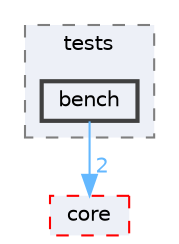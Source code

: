 digraph "runtime/xxHash/tests/bench"
{
 // LATEX_PDF_SIZE
  bgcolor="transparent";
  edge [fontname=Helvetica,fontsize=10,labelfontname=Helvetica,labelfontsize=10];
  node [fontname=Helvetica,fontsize=10,shape=box,height=0.2,width=0.4];
  compound=true
  subgraph clusterdir_295429af828a0fb363edf59f9db0238a {
    graph [ bgcolor="#edf0f7", pencolor="grey50", label="tests", fontname=Helvetica,fontsize=10 style="filled,dashed", URL="dir_295429af828a0fb363edf59f9db0238a.html",tooltip=""]
  dir_a7e6a3ddaa1067e76d6e92aa23d3f7e6 [label="bench", fillcolor="#edf0f7", color="grey25", style="filled,bold", URL="dir_a7e6a3ddaa1067e76d6e92aa23d3f7e6.html",tooltip=""];
  }
  dir_0b94c9ea5f3d98712a457061cc05ff83 [label="core", fillcolor="#edf0f7", color="red", style="filled,dashed", URL="dir_0b94c9ea5f3d98712a457061cc05ff83.html",tooltip=""];
  dir_a7e6a3ddaa1067e76d6e92aa23d3f7e6->dir_0b94c9ea5f3d98712a457061cc05ff83 [headlabel="2", labeldistance=1.5 headhref="dir_000011_000023.html" href="dir_000011_000023.html" color="steelblue1" fontcolor="steelblue1"];
}
